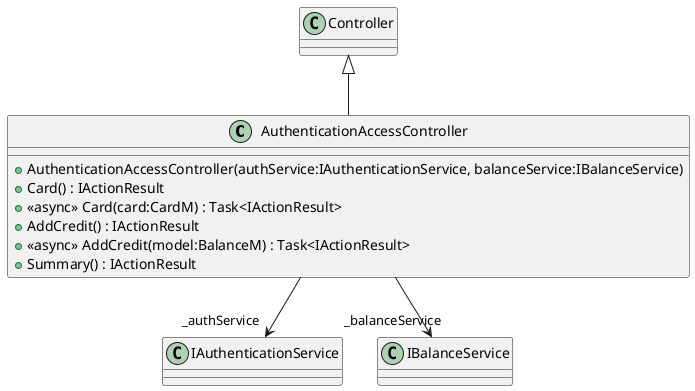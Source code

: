 @startuml
class AuthenticationAccessController {
    + AuthenticationAccessController(authService:IAuthenticationService, balanceService:IBalanceService)
    + Card() : IActionResult
    + <<async>> Card(card:CardM) : Task<IActionResult>
    + AddCredit() : IActionResult
    + <<async>> AddCredit(model:BalanceM) : Task<IActionResult>
    + Summary() : IActionResult
}
Controller <|-- AuthenticationAccessController
AuthenticationAccessController --> "_authService" IAuthenticationService
AuthenticationAccessController --> "_balanceService" IBalanceService
@enduml
